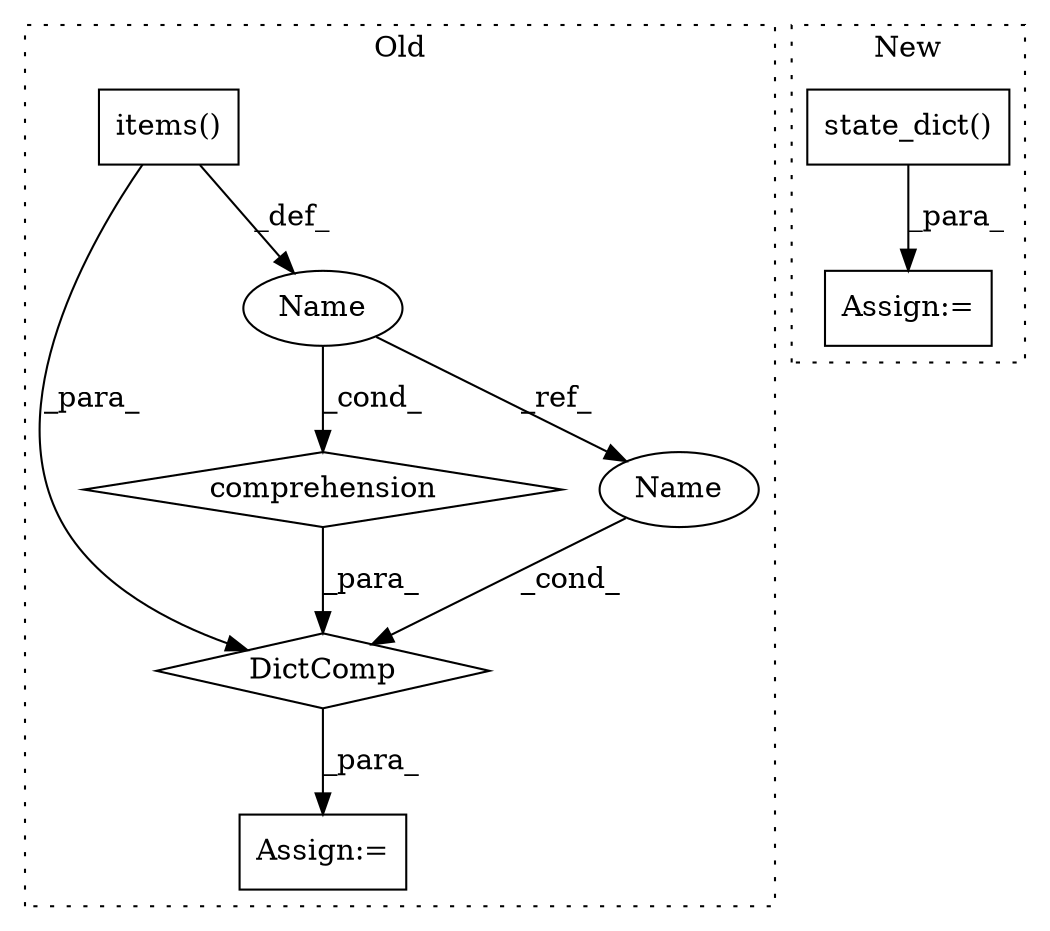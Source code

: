 digraph G {
subgraph cluster0 {
1 [label="items()" a="75" s="3378" l="18" shape="box"];
4 [label="comprehension" a="45" s="3366" l="3" shape="diamond"];
5 [label="DictComp" a="84" s="3361" l="36" shape="diamond"];
6 [label="Name" a="87" s="3373" l="1" shape="ellipse"];
7 [label="Assign:=" a="68" s="3358" l="3" shape="box"];
8 [label="Name" a="87" s="3364" l="1" shape="ellipse"];
label = "Old";
style="dotted";
}
subgraph cluster1 {
2 [label="state_dict()" a="75" s="3447" l="17" shape="box"];
3 [label="Assign:=" a="68" s="3418" l="3" shape="box"];
label = "New";
style="dotted";
}
1 -> 6 [label="_def_"];
1 -> 5 [label="_para_"];
2 -> 3 [label="_para_"];
4 -> 5 [label="_para_"];
5 -> 7 [label="_para_"];
6 -> 4 [label="_cond_"];
6 -> 8 [label="_ref_"];
8 -> 5 [label="_cond_"];
}